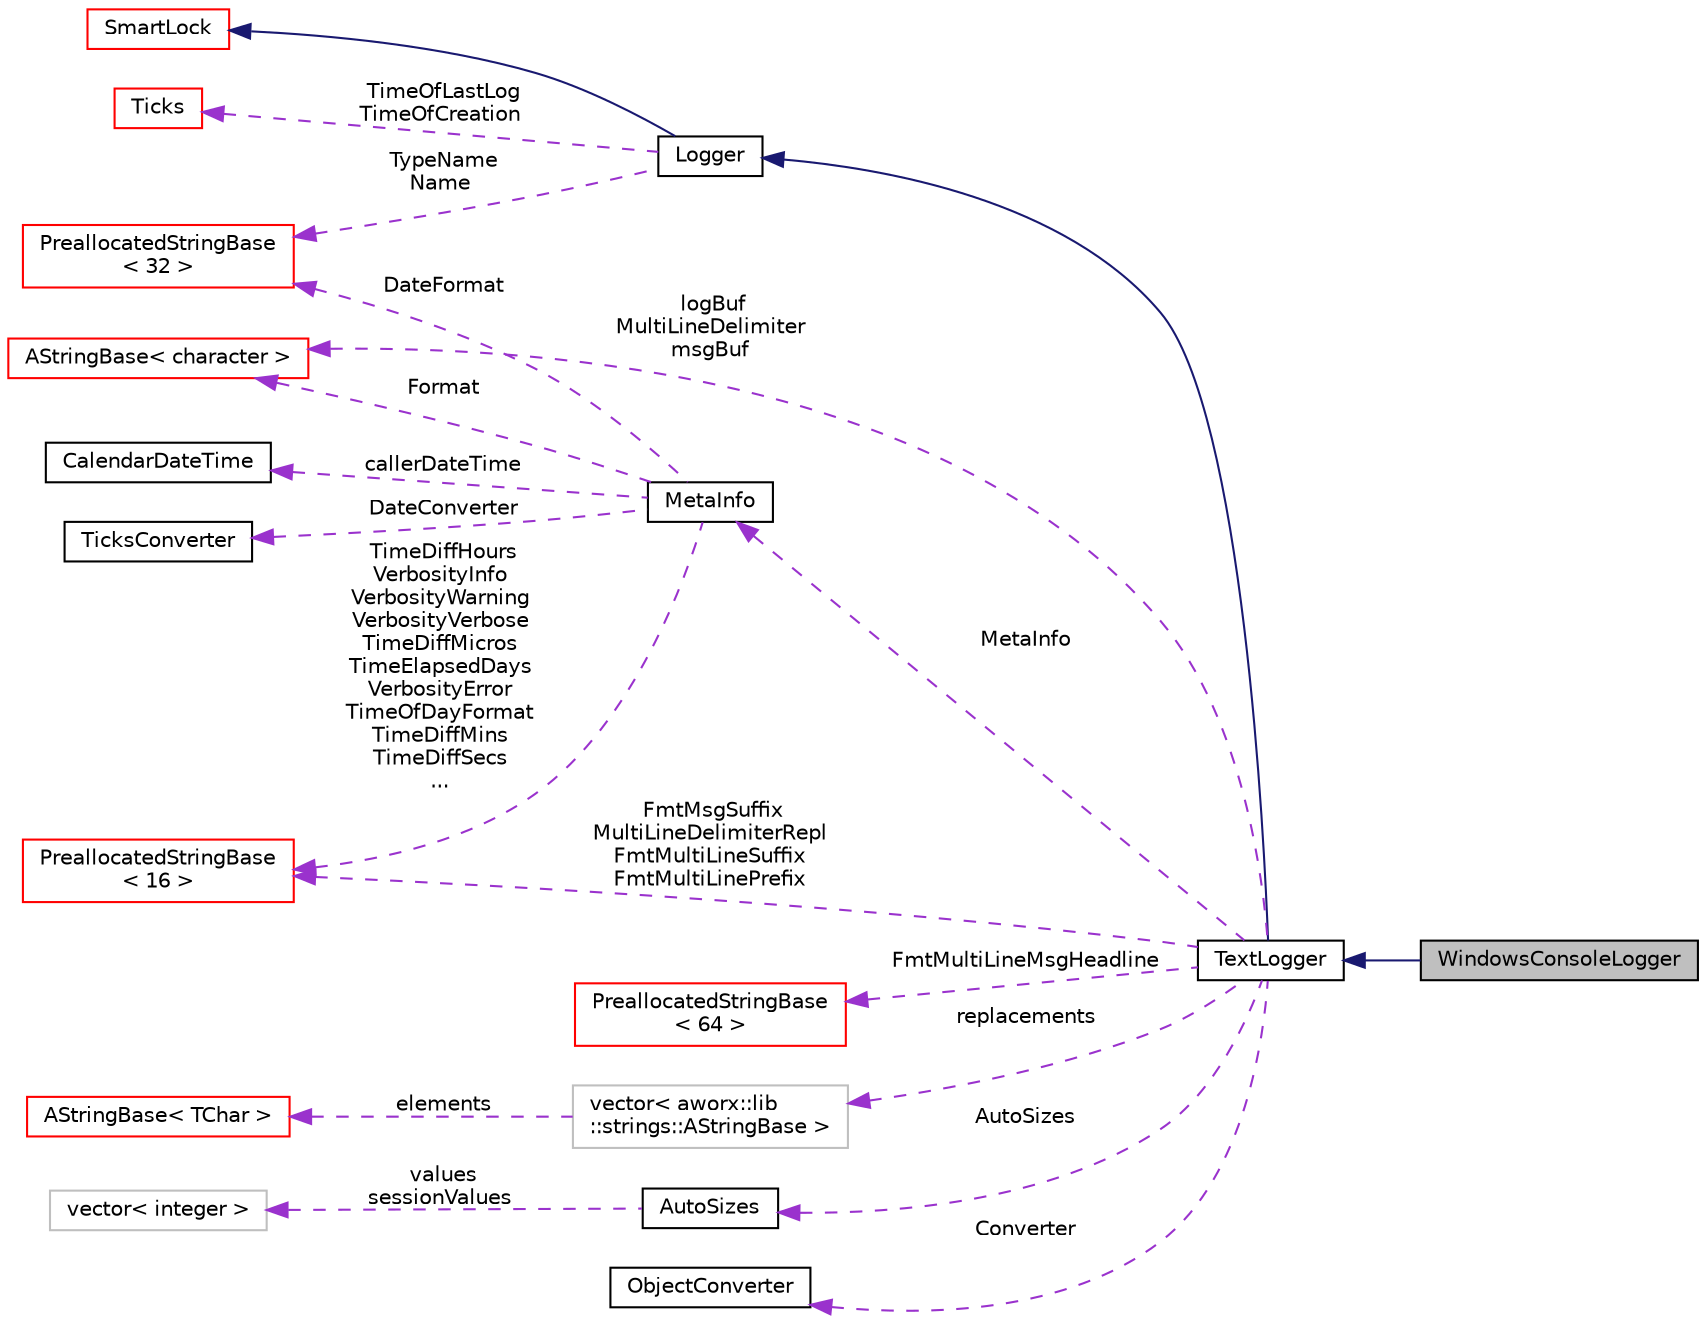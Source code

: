 digraph "WindowsConsoleLogger"
{
  edge [fontname="Helvetica",fontsize="10",labelfontname="Helvetica",labelfontsize="10"];
  node [fontname="Helvetica",fontsize="10",shape=record];
  rankdir="LR";
  Node5 [label="WindowsConsoleLogger",height=0.2,width=0.4,color="black", fillcolor="grey75", style="filled", fontcolor="black"];
  Node6 -> Node5 [dir="back",color="midnightblue",fontsize="10",style="solid",fontname="Helvetica"];
  Node6 [label="TextLogger",height=0.2,width=0.4,color="black", fillcolor="white", style="filled",URL="$classaworx_1_1lib_1_1lox_1_1core_1_1textlogger_1_1TextLogger.html"];
  Node7 -> Node6 [dir="back",color="midnightblue",fontsize="10",style="solid",fontname="Helvetica"];
  Node7 [label="Logger",height=0.2,width=0.4,color="black", fillcolor="white", style="filled",URL="$classaworx_1_1lib_1_1lox_1_1core_1_1Logger.html"];
  Node8 -> Node7 [dir="back",color="midnightblue",fontsize="10",style="solid",fontname="Helvetica"];
  Node8 [label="SmartLock",height=0.2,width=0.4,color="red", fillcolor="white", style="filled",URL="$classaworx_1_1lib_1_1threads_1_1SmartLock.html"];
  Node22 -> Node7 [dir="back",color="darkorchid3",fontsize="10",style="dashed",label=" TimeOfLastLog\nTimeOfCreation" ,fontname="Helvetica"];
  Node22 [label="Ticks",height=0.2,width=0.4,color="red", fillcolor="white", style="filled",URL="$classaworx_1_1lib_1_1time_1_1Ticks.html"];
  Node24 -> Node7 [dir="back",color="darkorchid3",fontsize="10",style="dashed",label=" TypeName\nName" ,fontname="Helvetica"];
  Node24 [label="PreallocatedStringBase\l\< 32 \>",height=0.2,width=0.4,color="red", fillcolor="white", style="filled",URL="$classaworx_1_1lib_1_1strings_1_1PreallocatedStringBase.html"];
  Node12 -> Node6 [dir="back",color="darkorchid3",fontsize="10",style="dashed",label=" FmtMultiLineMsgHeadline" ,fontname="Helvetica"];
  Node12 [label="PreallocatedStringBase\l\< 64 \>",height=0.2,width=0.4,color="red", fillcolor="white", style="filled",URL="$classaworx_1_1lib_1_1strings_1_1PreallocatedStringBase.html"];
  Node26 -> Node6 [dir="back",color="darkorchid3",fontsize="10",style="dashed",label=" replacements" ,fontname="Helvetica"];
  Node26 [label="vector\< aworx::lib\l::strings::AStringBase \>",height=0.2,width=0.4,color="grey75", fillcolor="white", style="filled"];
  Node27 -> Node26 [dir="back",color="darkorchid3",fontsize="10",style="dashed",label=" elements" ,fontname="Helvetica"];
  Node27 [label="AStringBase\< TChar \>",height=0.2,width=0.4,color="red", fillcolor="white", style="filled",URL="$classaworx_1_1lib_1_1strings_1_1AStringBase.html"];
  Node28 -> Node6 [dir="back",color="darkorchid3",fontsize="10",style="dashed",label=" AutoSizes" ,fontname="Helvetica"];
  Node28 [label="AutoSizes",height=0.2,width=0.4,color="black", fillcolor="white", style="filled",URL="$classaworx_1_1lib_1_1strings_1_1util_1_1AutoSizes.html"];
  Node29 -> Node28 [dir="back",color="darkorchid3",fontsize="10",style="dashed",label=" values\nsessionValues" ,fontname="Helvetica"];
  Node29 [label="vector\< integer \>",height=0.2,width=0.4,color="grey75", fillcolor="white", style="filled"];
  Node30 -> Node6 [dir="back",color="darkorchid3",fontsize="10",style="dashed",label=" Converter" ,fontname="Helvetica"];
  Node30 [label="ObjectConverter",height=0.2,width=0.4,color="black", fillcolor="white", style="filled",URL="$classaworx_1_1lib_1_1lox_1_1core_1_1textlogger_1_1ObjectConverter.html"];
  Node31 -> Node6 [dir="back",color="darkorchid3",fontsize="10",style="dashed",label=" MetaInfo" ,fontname="Helvetica"];
  Node31 [label="MetaInfo",height=0.2,width=0.4,color="black", fillcolor="white", style="filled",URL="$classaworx_1_1lib_1_1lox_1_1core_1_1textlogger_1_1MetaInfo.html"];
  Node32 -> Node31 [dir="back",color="darkorchid3",fontsize="10",style="dashed",label=" callerDateTime" ,fontname="Helvetica"];
  Node32 [label="CalendarDateTime",height=0.2,width=0.4,color="black", fillcolor="white", style="filled",URL="$classaworx_1_1lib_1_1time_1_1CalendarDateTime.html"];
  Node33 -> Node31 [dir="back",color="darkorchid3",fontsize="10",style="dashed",label=" DateConverter" ,fontname="Helvetica"];
  Node33 [label="TicksConverter",height=0.2,width=0.4,color="black", fillcolor="white", style="filled",URL="$classaworx_1_1lib_1_1time_1_1TicksConverter.html"];
  Node24 -> Node31 [dir="back",color="darkorchid3",fontsize="10",style="dashed",label=" DateFormat" ,fontname="Helvetica"];
  Node34 -> Node31 [dir="back",color="darkorchid3",fontsize="10",style="dashed",label=" Format" ,fontname="Helvetica"];
  Node34 [label="AStringBase\< character \>",height=0.2,width=0.4,color="red", fillcolor="white", style="filled",URL="$classaworx_1_1lib_1_1strings_1_1AStringBase.html"];
  Node37 -> Node31 [dir="back",color="darkorchid3",fontsize="10",style="dashed",label=" TimeDiffHours\nVerbosityInfo\nVerbosityWarning\nVerbosityVerbose\nTimeDiffMicros\nTimeElapsedDays\nVerbosityError\nTimeOfDayFormat\nTimeDiffMins\nTimeDiffSecs\n..." ,fontname="Helvetica"];
  Node37 [label="PreallocatedStringBase\l\< 16 \>",height=0.2,width=0.4,color="red", fillcolor="white", style="filled",URL="$classaworx_1_1lib_1_1strings_1_1PreallocatedStringBase.html"];
  Node34 -> Node6 [dir="back",color="darkorchid3",fontsize="10",style="dashed",label=" logBuf\nMultiLineDelimiter\nmsgBuf" ,fontname="Helvetica"];
  Node37 -> Node6 [dir="back",color="darkorchid3",fontsize="10",style="dashed",label=" FmtMsgSuffix\nMultiLineDelimiterRepl\nFmtMultiLineSuffix\nFmtMultiLinePrefix" ,fontname="Helvetica"];
}
